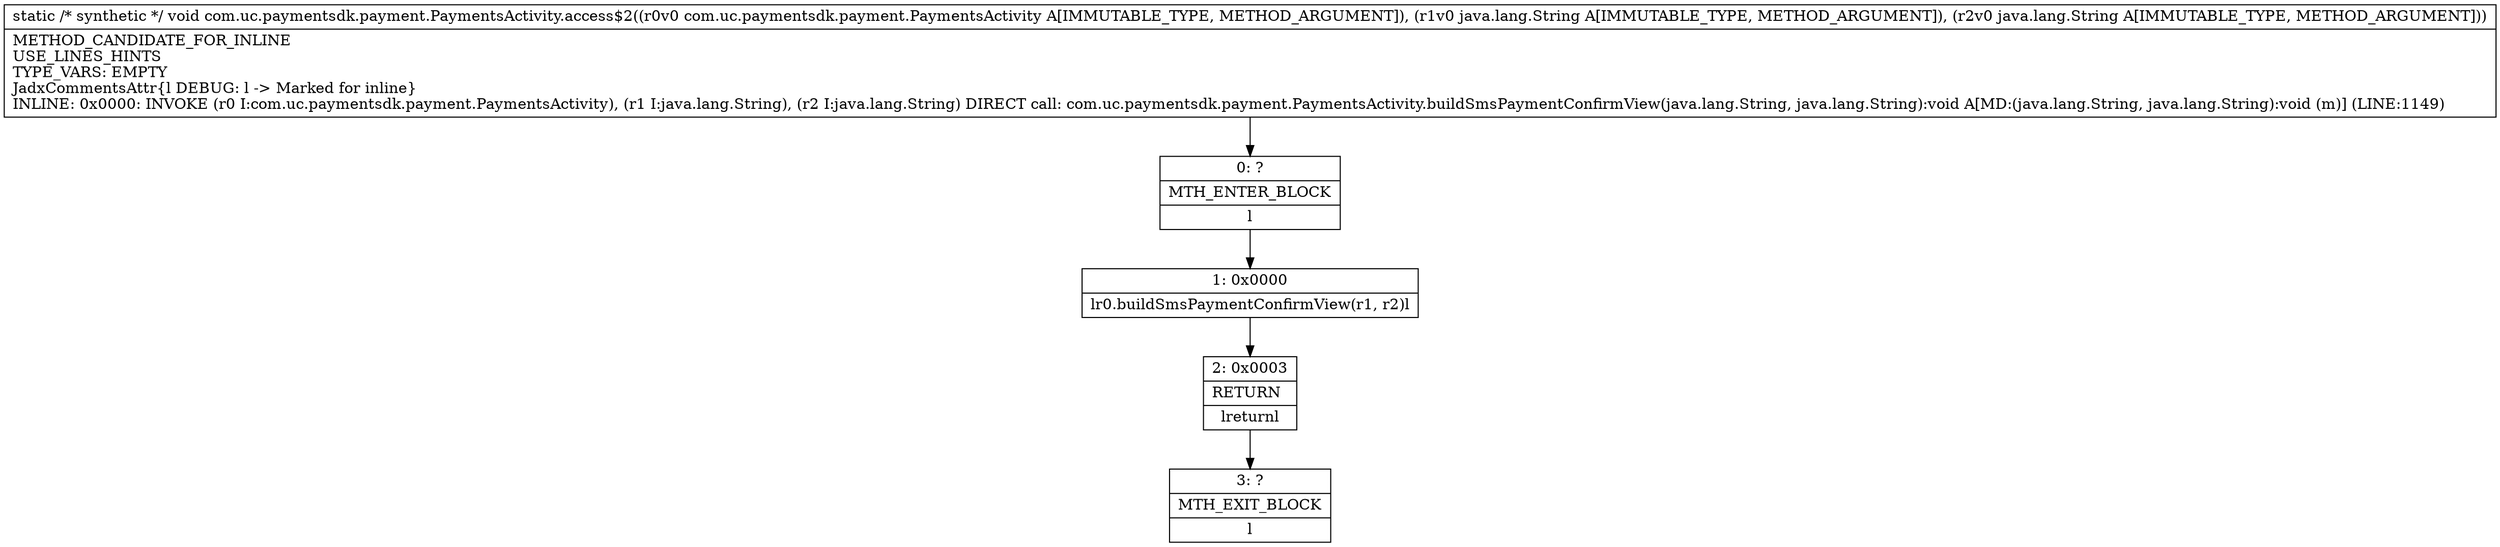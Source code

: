 digraph "CFG forcom.uc.paymentsdk.payment.PaymentsActivity.access$2(Lcom\/uc\/paymentsdk\/payment\/PaymentsActivity;Ljava\/lang\/String;Ljava\/lang\/String;)V" {
Node_0 [shape=record,label="{0\:\ ?|MTH_ENTER_BLOCK\l|l}"];
Node_1 [shape=record,label="{1\:\ 0x0000|lr0.buildSmsPaymentConfirmView(r1, r2)l}"];
Node_2 [shape=record,label="{2\:\ 0x0003|RETURN\l|lreturnl}"];
Node_3 [shape=record,label="{3\:\ ?|MTH_EXIT_BLOCK\l|l}"];
MethodNode[shape=record,label="{static \/* synthetic *\/ void com.uc.paymentsdk.payment.PaymentsActivity.access$2((r0v0 com.uc.paymentsdk.payment.PaymentsActivity A[IMMUTABLE_TYPE, METHOD_ARGUMENT]), (r1v0 java.lang.String A[IMMUTABLE_TYPE, METHOD_ARGUMENT]), (r2v0 java.lang.String A[IMMUTABLE_TYPE, METHOD_ARGUMENT]))  | METHOD_CANDIDATE_FOR_INLINE\lUSE_LINES_HINTS\lTYPE_VARS: EMPTY\lJadxCommentsAttr\{l DEBUG: l \-\> Marked for inline\}\lINLINE: 0x0000: INVOKE (r0 I:com.uc.paymentsdk.payment.PaymentsActivity), (r1 I:java.lang.String), (r2 I:java.lang.String) DIRECT call: com.uc.paymentsdk.payment.PaymentsActivity.buildSmsPaymentConfirmView(java.lang.String, java.lang.String):void A[MD:(java.lang.String, java.lang.String):void (m)] (LINE:1149)\l}"];
MethodNode -> Node_0;
Node_0 -> Node_1;
Node_1 -> Node_2;
Node_2 -> Node_3;
}

